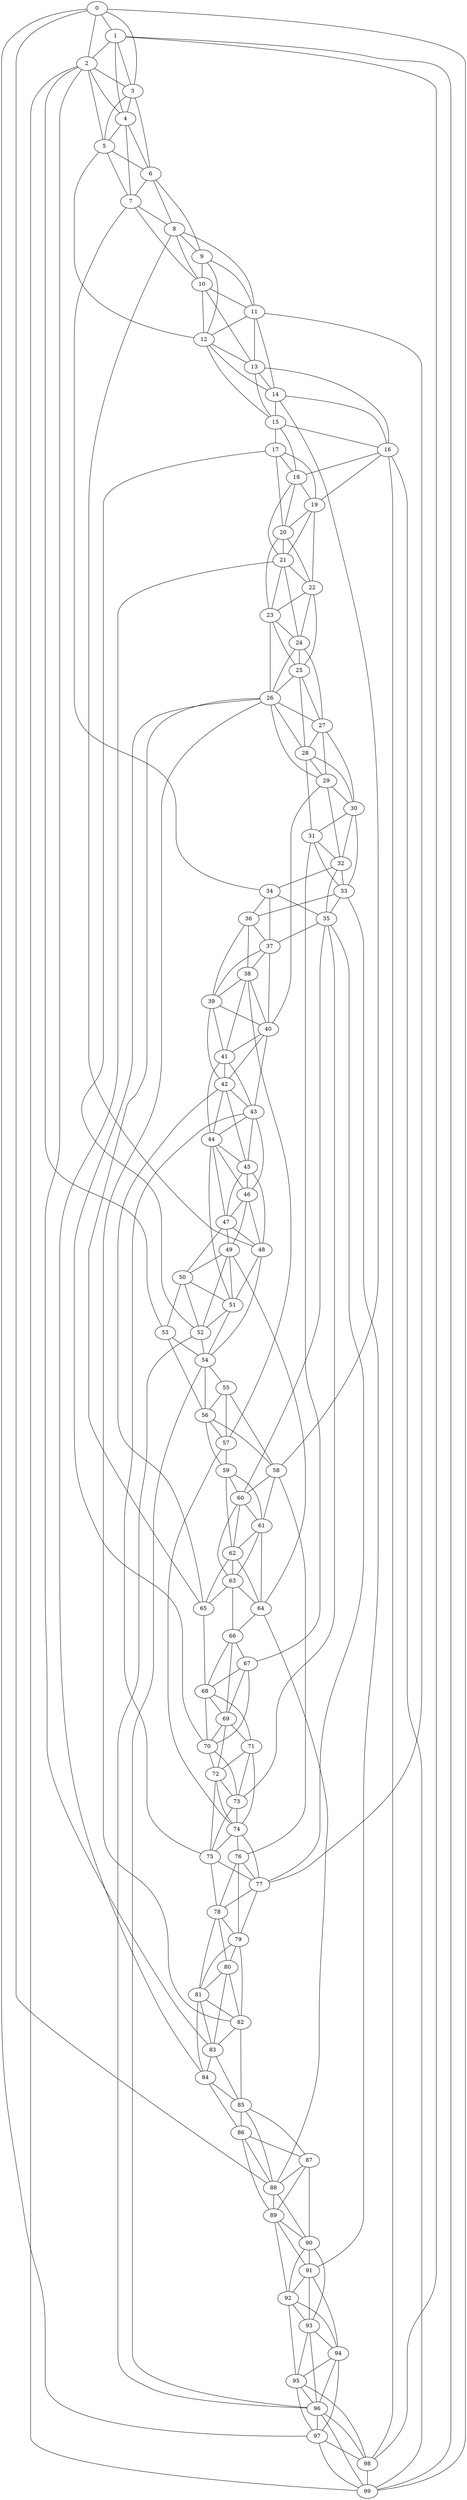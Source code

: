 strict graph "watts_strogatz_graph(100,6,0.1)" {
0;
1;
2;
3;
4;
5;
6;
7;
8;
9;
10;
11;
12;
13;
14;
15;
16;
17;
18;
19;
20;
21;
22;
23;
24;
25;
26;
27;
28;
29;
30;
31;
32;
33;
34;
35;
36;
37;
38;
39;
40;
41;
42;
43;
44;
45;
46;
47;
48;
49;
50;
51;
52;
53;
54;
55;
56;
57;
58;
59;
60;
61;
62;
63;
64;
65;
66;
67;
68;
69;
70;
71;
72;
73;
74;
75;
76;
77;
78;
79;
80;
81;
82;
83;
84;
85;
86;
87;
88;
89;
90;
91;
92;
93;
94;
95;
96;
97;
98;
99;
0 -- 1  [is_available=True, prob="0.856577435807"];
0 -- 2  [is_available=True, prob="1.0"];
0 -- 3  [is_available=True, prob="0.0683510327521"];
0 -- 97  [is_available=True, prob="1.0"];
0 -- 99  [is_available=True, prob="0.791678785631"];
0 -- 88  [is_available=True, prob="0.0662800088457"];
1 -- 2  [is_available=True, prob="0.550601422483"];
1 -- 99  [is_available=True, prob="0.495905275381"];
1 -- 4  [is_available=True, prob="0.163944731592"];
1 -- 98  [is_available=True, prob="0.950773525241"];
1 -- 3  [is_available=True, prob="0.203729562109"];
2 -- 83  [is_available=True, prob="0.523425815718"];
2 -- 3  [is_available=True, prob="1.0"];
2 -- 4  [is_available=True, prob="0.602536361669"];
2 -- 5  [is_available=True, prob="0.0762753611314"];
2 -- 99  [is_available=True, prob="0.989201010791"];
2 -- 53  [is_available=True, prob="1.0"];
3 -- 4  [is_available=True, prob="0.950897560209"];
3 -- 5  [is_available=True, prob="0.0563432168907"];
3 -- 6  [is_available=True, prob="0.0795564282265"];
4 -- 5  [is_available=True, prob="0.691514639705"];
4 -- 6  [is_available=True, prob="0.355425922158"];
4 -- 7  [is_available=True, prob="1.0"];
5 -- 6  [is_available=True, prob="0.698070950256"];
5 -- 7  [is_available=True, prob="0.352673344041"];
5 -- 12  [is_available=True, prob="0.723126947313"];
6 -- 7  [is_available=True, prob="1.0"];
6 -- 8  [is_available=True, prob="0.282912810398"];
6 -- 9  [is_available=True, prob="0.542974372487"];
7 -- 34  [is_available=True, prob="0.117840348975"];
7 -- 8  [is_available=True, prob="1.0"];
7 -- 10  [is_available=True, prob="0.660840549429"];
8 -- 9  [is_available=True, prob="0.0261171401953"];
8 -- 10  [is_available=True, prob="0.2333020863"];
8 -- 11  [is_available=True, prob="1.0"];
8 -- 48  [is_available=True, prob="0.432388160908"];
9 -- 10  [is_available=True, prob="0.0750741524997"];
9 -- 11  [is_available=True, prob="0.95595538841"];
9 -- 12  [is_available=True, prob="1.0"];
10 -- 11  [is_available=True, prob="0.559710667269"];
10 -- 12  [is_available=True, prob="1.0"];
10 -- 13  [is_available=True, prob="0.075869116159"];
11 -- 12  [is_available=True, prob="0.230277247965"];
11 -- 13  [is_available=True, prob="0.333027798733"];
11 -- 14  [is_available=True, prob="0.607253443283"];
11 -- 77  [is_available=True, prob="0.956413199882"];
12 -- 13  [is_available=True, prob="0.893434176348"];
12 -- 14  [is_available=True, prob="1.0"];
12 -- 15  [is_available=True, prob="0.525898033685"];
13 -- 14  [is_available=True, prob="0.515925858895"];
13 -- 15  [is_available=True, prob="0.820017470341"];
13 -- 16  [is_available=True, prob="1.0"];
14 -- 15  [is_available=True, prob="0.760986090513"];
14 -- 16  [is_available=True, prob="0.633591713343"];
14 -- 58  [is_available=True, prob="0.885829211084"];
15 -- 16  [is_available=True, prob="0.0837240093285"];
15 -- 17  [is_available=True, prob="0.652060167979"];
15 -- 18  [is_available=True, prob="0.948392411175"];
16 -- 98  [is_available=True, prob="0.520786041875"];
16 -- 99  [is_available=True, prob="0.373029482955"];
16 -- 18  [is_available=True, prob="0.606486981089"];
16 -- 19  [is_available=True, prob="1.0"];
17 -- 18  [is_available=True, prob="0.771327092337"];
17 -- 19  [is_available=True, prob="1.0"];
17 -- 20  [is_available=True, prob="0.182141792171"];
17 -- 52  [is_available=True, prob="0.0732877040323"];
18 -- 19  [is_available=True, prob="0.589209668789"];
18 -- 20  [is_available=True, prob="1.0"];
18 -- 21  [is_available=True, prob="0.33477649732"];
19 -- 20  [is_available=True, prob="0.938238403773"];
19 -- 21  [is_available=True, prob="1.0"];
19 -- 22  [is_available=True, prob="0.928349872322"];
20 -- 21  [is_available=True, prob="1.0"];
20 -- 22  [is_available=True, prob="0.972988021824"];
20 -- 23  [is_available=True, prob="1.0"];
21 -- 22  [is_available=True, prob="0.313092827346"];
21 -- 23  [is_available=True, prob="0.608575730694"];
21 -- 24  [is_available=True, prob="1.0"];
21 -- 84  [is_available=True, prob="0.897861100962"];
22 -- 23  [is_available=True, prob="0.591489088228"];
22 -- 24  [is_available=True, prob="0.372710150395"];
22 -- 25  [is_available=True, prob="0.93728984972"];
23 -- 24  [is_available=True, prob="0.865303706784"];
23 -- 25  [is_available=True, prob="0.634613231848"];
23 -- 26  [is_available=True, prob="0.555202771881"];
24 -- 25  [is_available=True, prob="1.0"];
24 -- 26  [is_available=True, prob="0.245872562794"];
24 -- 27  [is_available=True, prob="0.918935659985"];
25 -- 26  [is_available=True, prob="1.0"];
25 -- 27  [is_available=True, prob="1.0"];
25 -- 28  [is_available=True, prob="1.0"];
26 -- 65  [is_available=True, prob="0.472864728972"];
26 -- 70  [is_available=True, prob="0.264993421067"];
26 -- 82  [is_available=True, prob="0.530137652186"];
26 -- 27  [is_available=True, prob="0.054914397021"];
26 -- 28  [is_available=True, prob="0.493824426608"];
26 -- 29  [is_available=True, prob="1.0"];
27 -- 28  [is_available=True, prob="0.683720005441"];
27 -- 29  [is_available=True, prob="1.0"];
27 -- 30  [is_available=True, prob="0.350621395089"];
28 -- 29  [is_available=True, prob="0.0148757685491"];
28 -- 30  [is_available=True, prob="0.0380868232952"];
28 -- 31  [is_available=True, prob="1.0"];
29 -- 32  [is_available=True, prob="0.933111486812"];
29 -- 40  [is_available=True, prob="0.204606458944"];
29 -- 30  [is_available=True, prob="0.134999353256"];
30 -- 32  [is_available=True, prob="1.0"];
30 -- 33  [is_available=True, prob="0.122327825347"];
30 -- 31  [is_available=True, prob="0.174666781339"];
31 -- 32  [is_available=True, prob="0.0673939730882"];
31 -- 33  [is_available=True, prob="0.569146995244"];
31 -- 67  [is_available=True, prob="0.561473796461"];
32 -- 33  [is_available=True, prob="1.0"];
32 -- 34  [is_available=True, prob="0.331361652548"];
32 -- 35  [is_available=True, prob="1.0"];
33 -- 35  [is_available=True, prob="0.529223095186"];
33 -- 36  [is_available=True, prob="1.0"];
33 -- 91  [is_available=True, prob="1.0"];
34 -- 35  [is_available=True, prob="0.664377863253"];
34 -- 36  [is_available=True, prob="0.223194472636"];
34 -- 37  [is_available=True, prob="0.121889532034"];
35 -- 37  [is_available=True, prob="1.0"];
35 -- 73  [is_available=True, prob="1.0"];
35 -- 77  [is_available=True, prob="1.0"];
35 -- 60  [is_available=True, prob="0.915447266216"];
36 -- 37  [is_available=True, prob="1.0"];
36 -- 38  [is_available=True, prob="1.0"];
36 -- 39  [is_available=True, prob="1.0"];
37 -- 38  [is_available=True, prob="1.0"];
37 -- 39  [is_available=True, prob="0.605420575917"];
37 -- 40  [is_available=True, prob="1.0"];
38 -- 39  [is_available=True, prob="1.0"];
38 -- 40  [is_available=True, prob="1.0"];
38 -- 41  [is_available=True, prob="0.744817547122"];
38 -- 57  [is_available=True, prob="0.110802500075"];
39 -- 40  [is_available=True, prob="0.774713406371"];
39 -- 41  [is_available=True, prob="0.925083051067"];
39 -- 42  [is_available=True, prob="0.662866799413"];
40 -- 41  [is_available=True, prob="0.23842833623"];
40 -- 42  [is_available=True, prob="0.925879204454"];
40 -- 43  [is_available=True, prob="0.0881325936685"];
41 -- 42  [is_available=True, prob="0.996120319106"];
41 -- 43  [is_available=True, prob="0.451253944507"];
41 -- 44  [is_available=True, prob="0.252920100791"];
42 -- 65  [is_available=True, prob="0.725485397767"];
42 -- 43  [is_available=True, prob="0.845164281784"];
42 -- 44  [is_available=True, prob="1.0"];
42 -- 45  [is_available=True, prob="1.0"];
43 -- 75  [is_available=True, prob="1.0"];
43 -- 44  [is_available=True, prob="0.134711459455"];
43 -- 45  [is_available=True, prob="0.795861106229"];
43 -- 46  [is_available=True, prob="0.0534710249731"];
44 -- 45  [is_available=True, prob="0.267749329234"];
44 -- 46  [is_available=True, prob="0.506375624812"];
44 -- 47  [is_available=True, prob="0.928232583142"];
44 -- 51  [is_available=True, prob="0.973354882383"];
45 -- 46  [is_available=True, prob="0.81973119418"];
45 -- 47  [is_available=True, prob="0.176155178388"];
45 -- 48  [is_available=True, prob="0.739859546236"];
46 -- 47  [is_available=True, prob="0.611885420791"];
46 -- 48  [is_available=True, prob="1.0"];
46 -- 49  [is_available=True, prob="0.766864742553"];
47 -- 48  [is_available=True, prob="0.593260178283"];
47 -- 49  [is_available=True, prob="1.0"];
47 -- 50  [is_available=True, prob="0.352382438695"];
48 -- 51  [is_available=True, prob="1.0"];
48 -- 54  [is_available=True, prob="0.69582003364"];
49 -- 64  [is_available=True, prob="0.496131491225"];
49 -- 50  [is_available=True, prob="0.713438352892"];
49 -- 51  [is_available=True, prob="0.381290577505"];
49 -- 52  [is_available=True, prob="1.0"];
50 -- 51  [is_available=True, prob="0.227002500266"];
50 -- 52  [is_available=True, prob="0.662321255669"];
50 -- 53  [is_available=True, prob="1.0"];
51 -- 52  [is_available=True, prob="0.915200182392"];
51 -- 54  [is_available=True, prob="1.0"];
52 -- 96  [is_available=True, prob="0.55052604073"];
52 -- 54  [is_available=True, prob="0.954052704761"];
53 -- 54  [is_available=True, prob="1.0"];
53 -- 56  [is_available=True, prob="0.517832843649"];
54 -- 96  [is_available=True, prob="0.393199371869"];
54 -- 55  [is_available=True, prob="0.68488041994"];
54 -- 56  [is_available=True, prob="0.696338397482"];
55 -- 56  [is_available=True, prob="0.247281627465"];
55 -- 57  [is_available=True, prob="0.98097152379"];
55 -- 58  [is_available=True, prob="0.795286787694"];
56 -- 57  [is_available=True, prob="0.501360409301"];
56 -- 58  [is_available=True, prob="0.685376866318"];
56 -- 59  [is_available=True, prob="0.781885090698"];
57 -- 74  [is_available=True, prob="1.0"];
57 -- 59  [is_available=True, prob="0.152681715913"];
58 -- 76  [is_available=True, prob="0.182465937718"];
58 -- 60  [is_available=True, prob="1.0"];
58 -- 61  [is_available=True, prob="0.479429192249"];
59 -- 60  [is_available=True, prob="0.389694347825"];
59 -- 61  [is_available=True, prob="0.571625576513"];
59 -- 62  [is_available=True, prob="0.613810260667"];
60 -- 61  [is_available=True, prob="0.30786864202"];
60 -- 62  [is_available=True, prob="0.272816454751"];
60 -- 63  [is_available=True, prob="0.417005288037"];
61 -- 64  [is_available=True, prob="0.104307713207"];
61 -- 62  [is_available=True, prob="0.40427130166"];
61 -- 63  [is_available=True, prob="0.626179971636"];
62 -- 64  [is_available=True, prob="0.991096741758"];
62 -- 65  [is_available=True, prob="0.223798413096"];
62 -- 63  [is_available=True, prob="0.616129036497"];
63 -- 64  [is_available=True, prob="0.686206672226"];
63 -- 65  [is_available=True, prob="0.153581443664"];
63 -- 66  [is_available=True, prob="0.228628403606"];
64 -- 66  [is_available=True, prob="0.479736069982"];
64 -- 88  [is_available=True, prob="1.0"];
65 -- 68  [is_available=True, prob="0.0229154536988"];
66 -- 67  [is_available=True, prob="0.229411262677"];
66 -- 68  [is_available=True, prob="0.924308687235"];
66 -- 69  [is_available=True, prob="1.0"];
67 -- 68  [is_available=True, prob="0.344394986739"];
67 -- 69  [is_available=True, prob="1.0"];
67 -- 70  [is_available=True, prob="1.0"];
68 -- 69  [is_available=True, prob="0.511697762709"];
68 -- 70  [is_available=True, prob="1.0"];
68 -- 71  [is_available=True, prob="1.0"];
69 -- 70  [is_available=True, prob="0.704557077238"];
69 -- 71  [is_available=True, prob="0.208151645532"];
69 -- 72  [is_available=True, prob="0.942980035316"];
70 -- 72  [is_available=True, prob="0.844631448571"];
70 -- 73  [is_available=True, prob="0.375493170344"];
71 -- 72  [is_available=True, prob="0.0914243403754"];
71 -- 73  [is_available=True, prob="0.403346510499"];
71 -- 74  [is_available=True, prob="0.145802267861"];
72 -- 73  [is_available=True, prob="0.996294448518"];
72 -- 74  [is_available=True, prob="0.250322600163"];
72 -- 75  [is_available=True, prob="0.455275715669"];
73 -- 74  [is_available=True, prob="1.0"];
73 -- 75  [is_available=True, prob="0.624198297707"];
74 -- 75  [is_available=True, prob="0.0100602232017"];
74 -- 76  [is_available=True, prob="1.0"];
74 -- 77  [is_available=True, prob="0.20359800228"];
75 -- 77  [is_available=True, prob="0.431855822181"];
75 -- 78  [is_available=True, prob="0.254933787837"];
76 -- 77  [is_available=True, prob="0.3991808804"];
76 -- 78  [is_available=True, prob="0.527200187239"];
76 -- 79  [is_available=True, prob="0.26511011398"];
77 -- 78  [is_available=True, prob="1.0"];
77 -- 79  [is_available=True, prob="1.0"];
78 -- 79  [is_available=True, prob="0.718232713515"];
78 -- 80  [is_available=True, prob="0.222009534259"];
78 -- 81  [is_available=True, prob="1.0"];
79 -- 80  [is_available=True, prob="0.49776676627"];
79 -- 81  [is_available=True, prob="0.359179296267"];
79 -- 82  [is_available=True, prob="0.836672271056"];
80 -- 81  [is_available=True, prob="0.208866282305"];
80 -- 82  [is_available=True, prob="0.333292644738"];
80 -- 83  [is_available=True, prob="0.255044734941"];
81 -- 82  [is_available=True, prob="0.652907905617"];
81 -- 83  [is_available=True, prob="0.743414843403"];
81 -- 84  [is_available=True, prob="0.11151281896"];
82 -- 83  [is_available=True, prob="0.527434284858"];
82 -- 85  [is_available=True, prob="1.0"];
83 -- 84  [is_available=True, prob="0.742693305296"];
83 -- 85  [is_available=True, prob="1.0"];
84 -- 85  [is_available=True, prob="1.0"];
84 -- 86  [is_available=True, prob="0.326011850939"];
85 -- 86  [is_available=True, prob="0.562241995113"];
85 -- 87  [is_available=True, prob="1.0"];
85 -- 88  [is_available=True, prob="0.889339267366"];
86 -- 87  [is_available=True, prob="0.504790892521"];
86 -- 88  [is_available=True, prob="0.224078614655"];
86 -- 89  [is_available=True, prob="1.0"];
87 -- 88  [is_available=True, prob="0.669091360715"];
87 -- 89  [is_available=True, prob="0.494651922073"];
87 -- 90  [is_available=True, prob="0.345602163974"];
88 -- 89  [is_available=True, prob="0.132607445687"];
88 -- 90  [is_available=True, prob="0.0122096064205"];
89 -- 90  [is_available=True, prob="0.703822880626"];
89 -- 91  [is_available=True, prob="0.406260892677"];
89 -- 92  [is_available=True, prob="0.211021378643"];
90 -- 91  [is_available=True, prob="1.0"];
90 -- 92  [is_available=True, prob="0.480278121229"];
90 -- 93  [is_available=True, prob="0.990288301668"];
91 -- 92  [is_available=True, prob="1.0"];
91 -- 93  [is_available=True, prob="1.0"];
91 -- 94  [is_available=True, prob="0.30237127079"];
92 -- 93  [is_available=True, prob="0.261977450633"];
92 -- 94  [is_available=True, prob="0.701626191105"];
92 -- 95  [is_available=True, prob="0.0599217647407"];
93 -- 96  [is_available=True, prob="0.796858972446"];
93 -- 94  [is_available=True, prob="0.713930410185"];
93 -- 95  [is_available=True, prob="1.0"];
94 -- 96  [is_available=True, prob="1.0"];
94 -- 97  [is_available=True, prob="0.226996665015"];
94 -- 95  [is_available=True, prob="0.351709256832"];
95 -- 96  [is_available=True, prob="0.413190991242"];
95 -- 97  [is_available=True, prob="0.521219310993"];
95 -- 98  [is_available=True, prob="1.0"];
96 -- 97  [is_available=True, prob="0.504529891713"];
96 -- 98  [is_available=True, prob="1.0"];
96 -- 99  [is_available=True, prob="0.682938559673"];
97 -- 98  [is_available=True, prob="0.869698885333"];
97 -- 99  [is_available=True, prob="1.0"];
98 -- 99  [is_available=True, prob="0.44374566191"];
}
